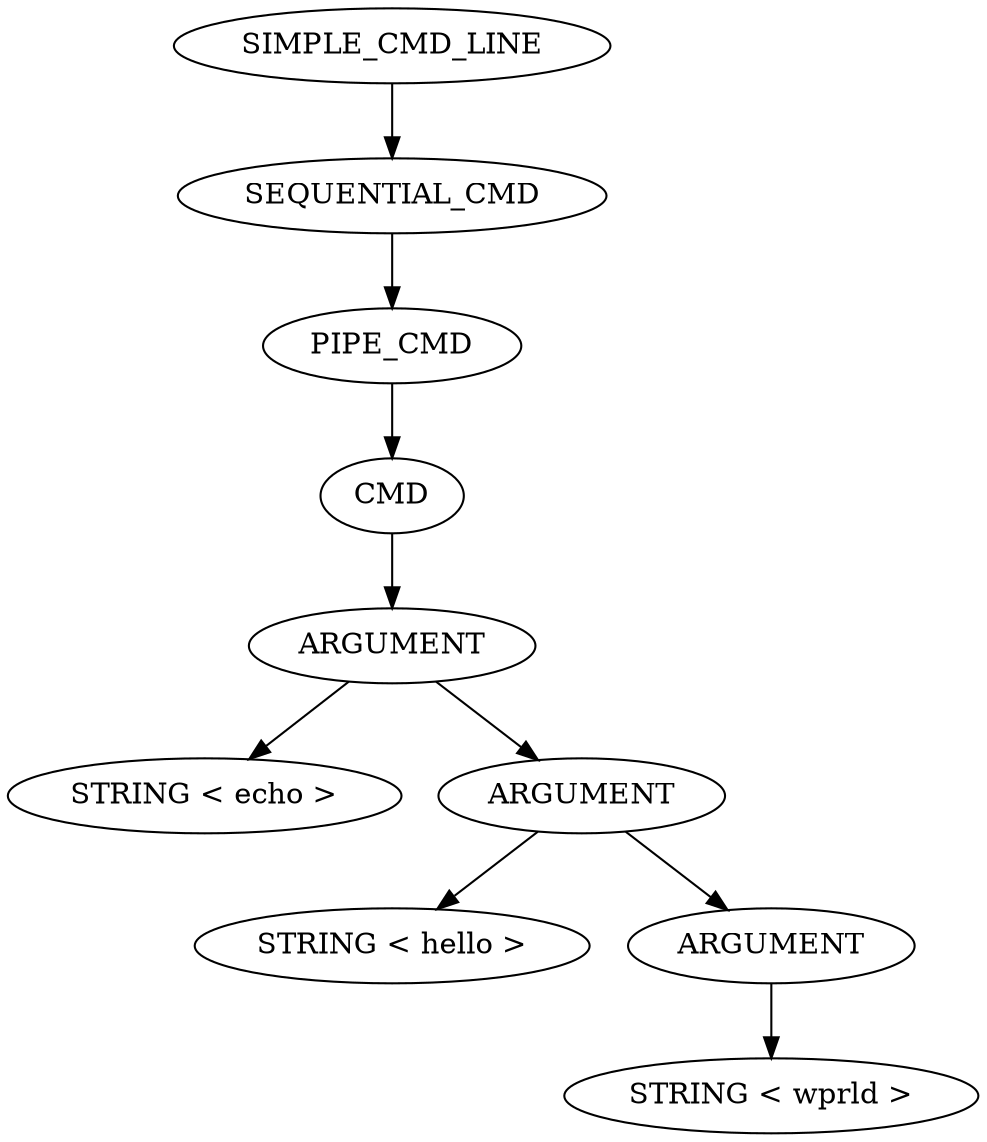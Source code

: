 digraph PARSER {
	NODE_0x5646475cac10 [label="SIMPLE_CMD_LINE\n"];
	NODE_0x5646475cac10 -> NODE_0x5646475cabe0
	NODE_0x5646475cabe0 [label="SEQUENTIAL_CMD\n"];
	NODE_0x5646475cabe0 -> NODE_0x5646475adad0
	NODE_0x5646475adad0 [label="PIPE_CMD\n"];
	NODE_0x5646475adad0 -> NODE_0x5646475adaa0
	NODE_0x5646475adaa0 [label="CMD\n"];
	NODE_0x5646475adaa0 -> NODE_0x5646475ada70
	NODE_0x5646475ada70 [label="ARGUMENT\n"];
	NODE_0x5646475ada70 -> NODE_0x5646475ad980
	NODE_0x5646475ada70 -> NODE_0x5646475ada40
	NODE_0x5646475ad980 [label="STRING < echo >\n"];
	NODE_0x5646475ada40 [label="ARGUMENT\n"];
	NODE_0x5646475ada40 -> NODE_0x5646475ad9b0
	NODE_0x5646475ada40 -> NODE_0x5646475ada10
	NODE_0x5646475ad9b0 [label="STRING < hello >\n"];
	NODE_0x5646475ada10 [label="ARGUMENT\n"];
	NODE_0x5646475ada10 -> NODE_0x5646475ad9e0
	NODE_0x5646475ad9e0 [label="STRING < wprld >\n"];
}
